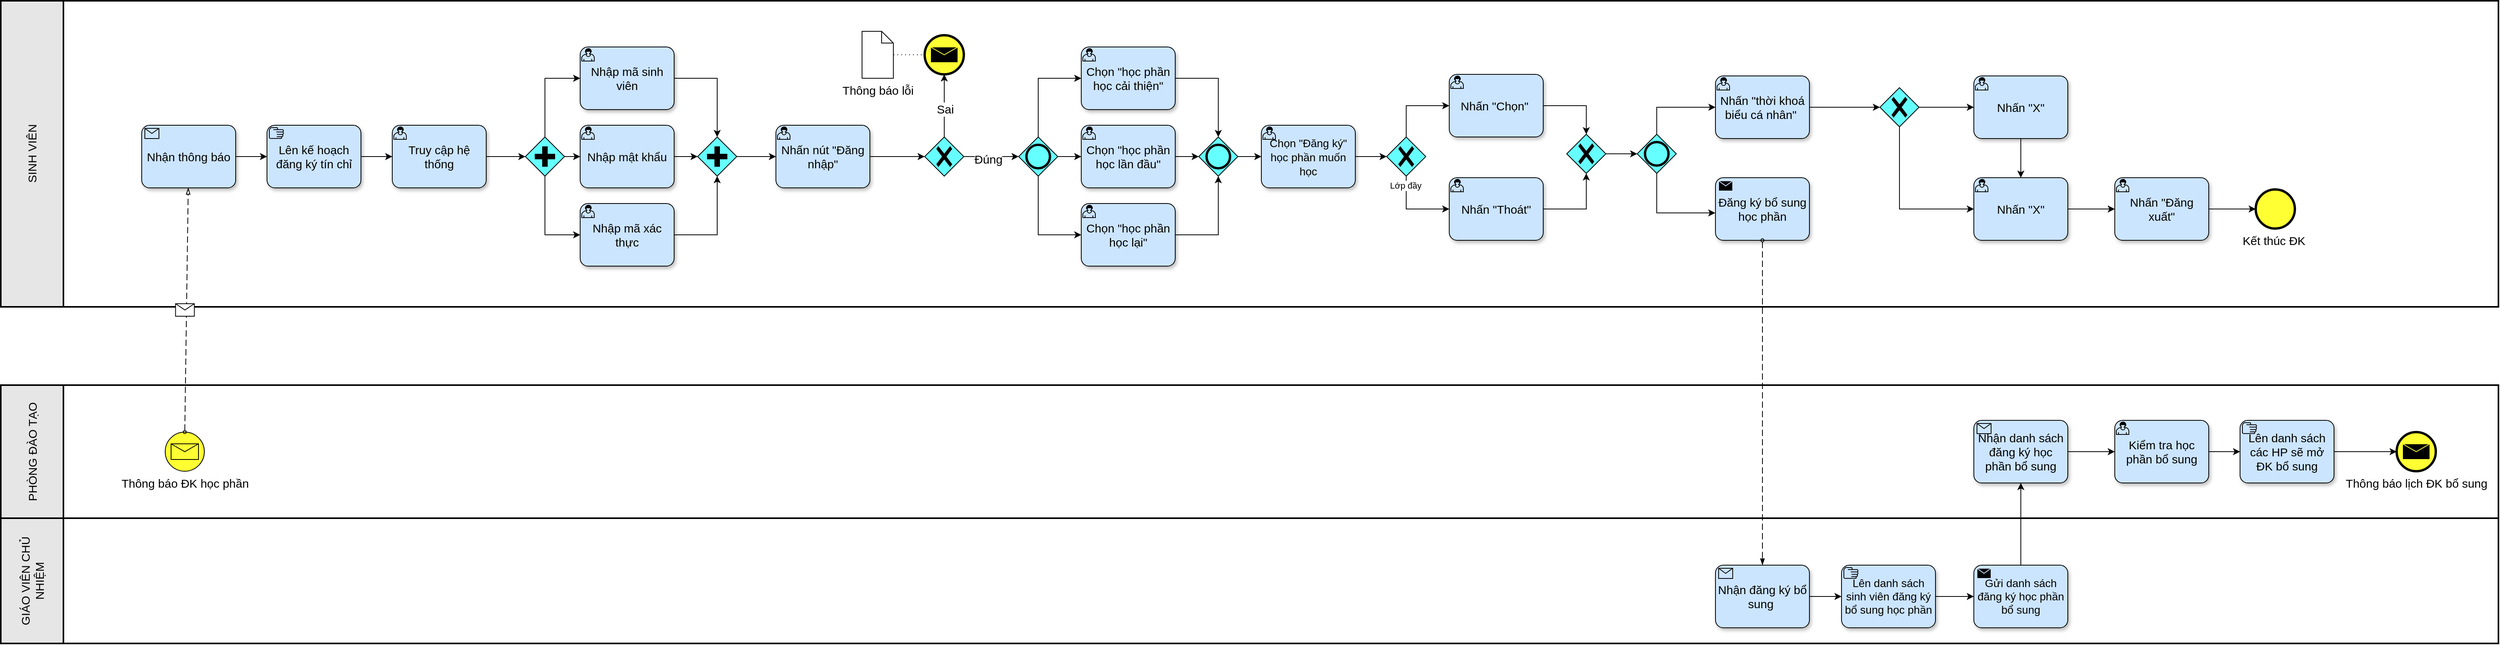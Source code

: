 <mxfile version="23.1.5" type="device" pages="3">
  <diagram name="BPMN" id="6-V2CbSHkW-nlafLbU6E">
    <mxGraphModel dx="1050" dy="629" grid="1" gridSize="10" guides="1" tooltips="1" connect="1" arrows="1" fold="1" page="1" pageScale="1" pageWidth="1654" pageHeight="1169" math="0" shadow="0">
      <root>
        <mxCell id="0" />
        <mxCell id="1" parent="0" />
        <mxCell id="b99gf70pGsytou_kEIz_-1" value="SINH VIÊN" style="swimlane;html=1;startSize=80;fontStyle=0;collapsible=0;horizontal=0;swimlaneLine=1;swimlaneFillColor=#ffffff;strokeWidth=2;whiteSpace=wrap;fillColor=#E6E6E6;fontSize=15;strokeColor=default;" parent="1" vertex="1">
          <mxGeometry x="10" y="29" width="3190" height="391" as="geometry" />
        </mxCell>
        <mxCell id="v9Xbe0vMl1eIEIs_I80T-7" style="edgeStyle=orthogonalEdgeStyle;rounded=0;orthogonalLoop=1;jettySize=auto;html=1;fontSize=15;fillColor=#CCE5FF;strokeColor=default;" parent="b99gf70pGsytou_kEIz_-1" source="b99gf70pGsytou_kEIz_-11" target="v9Xbe0vMl1eIEIs_I80T-1" edge="1">
          <mxGeometry relative="1" as="geometry" />
        </mxCell>
        <mxCell id="b99gf70pGsytou_kEIz_-11" value="Truy cập hệ thống" style="points=[[0.25,0,0],[0.5,0,0],[0.75,0,0],[1,0.25,0],[1,0.5,0],[1,0.75,0],[0.75,1,0],[0.5,1,0],[0.25,1,0],[0,0.75,0],[0,0.5,0],[0,0.25,0]];shape=mxgraph.bpmn.task;whiteSpace=wrap;rectStyle=rounded;size=10;html=1;container=1;expand=0;collapsible=0;taskMarker=user;fillColor=#CCE5FF;fontSize=15;shadow=1;strokeColor=default;" parent="b99gf70pGsytou_kEIz_-1" vertex="1">
          <mxGeometry x="500" y="159" width="120" height="80" as="geometry" />
        </mxCell>
        <mxCell id="v9Xbe0vMl1eIEIs_I80T-165" style="edgeStyle=orthogonalEdgeStyle;rounded=0;orthogonalLoop=1;jettySize=auto;html=1;fontSize=15;fillColor=#CCE5FF;strokeColor=default;" parent="b99gf70pGsytou_kEIz_-1" source="b99gf70pGsytou_kEIz_-63" target="9ODdCnZUo00V4dTv72uO-88" edge="1">
          <mxGeometry relative="1" as="geometry">
            <mxPoint x="1760" y="199.029" as="targetPoint" />
          </mxGeometry>
        </mxCell>
        <mxCell id="b99gf70pGsytou_kEIz_-63" value="&lt;font style=&quot;font-size: 14px;&quot;&gt;Chọn &quot;Đăng ký&quot; học phần muốn học&lt;/font&gt;" style="points=[[0.25,0,0],[0.5,0,0],[0.75,0,0],[1,0.25,0],[1,0.5,0],[1,0.75,0],[0.75,1,0],[0.5,1,0],[0.25,1,0],[0,0.75,0],[0,0.5,0],[0,0.25,0]];shape=mxgraph.bpmn.task;whiteSpace=wrap;rectStyle=rounded;size=10;html=1;container=1;expand=0;collapsible=0;taskMarker=user;fillColor=#CCE5FF;fontSize=15;shadow=1;strokeColor=default;" parent="b99gf70pGsytou_kEIz_-1" vertex="1">
          <mxGeometry x="1610" y="159" width="120" height="80" as="geometry" />
        </mxCell>
        <mxCell id="UtBHBWyjSN43jOXMp8K8-10" style="edgeStyle=orthogonalEdgeStyle;rounded=0;orthogonalLoop=1;jettySize=auto;html=1;fillColor=#CCE5FF;strokeColor=default;" parent="b99gf70pGsytou_kEIz_-1" source="b99gf70pGsytou_kEIz_-89" target="UtBHBWyjSN43jOXMp8K8-8" edge="1">
          <mxGeometry relative="1" as="geometry" />
        </mxCell>
        <mxCell id="b99gf70pGsytou_kEIz_-89" value="Nhấn &quot;Thoát&quot;" style="points=[[0.25,0,0],[0.5,0,0],[0.75,0,0],[1,0.25,0],[1,0.5,0],[1,0.75,0],[0.75,1,0],[0.5,1,0],[0.25,1,0],[0,0.75,0],[0,0.5,0],[0,0.25,0]];shape=mxgraph.bpmn.task;whiteSpace=wrap;rectStyle=rounded;size=10;html=1;container=1;expand=0;collapsible=0;taskMarker=user;fillColor=#CCE5FF;fontSize=15;shadow=1;strokeColor=default;" parent="b99gf70pGsytou_kEIz_-1" vertex="1">
          <mxGeometry x="1850" y="226" width="120" height="80" as="geometry" />
        </mxCell>
        <mxCell id="b99gf70pGsytou_kEIz_-94" value="Nhấn &quot;thời khoá biểu cá nhân&quot;&amp;nbsp;" style="points=[[0.25,0,0],[0.5,0,0],[0.75,0,0],[1,0.25,0],[1,0.5,0],[1,0.75,0],[0.75,1,0],[0.5,1,0],[0.25,1,0],[0,0.75,0],[0,0.5,0],[0,0.25,0]];shape=mxgraph.bpmn.task;whiteSpace=wrap;rectStyle=rounded;size=10;html=1;container=1;expand=0;collapsible=0;taskMarker=user;fillColor=#CCE5FF;fontSize=15;shadow=1;strokeColor=default;" parent="b99gf70pGsytou_kEIz_-1" vertex="1">
          <mxGeometry x="2190" y="96" width="120" height="80" as="geometry" />
        </mxCell>
        <mxCell id="JR1e-_989R9iuPWDb4GH-1" value="Lên kế hoạch đăng ký tín chỉ" style="points=[[0.25,0,0],[0.5,0,0],[0.75,0,0],[1,0.25,0],[1,0.5,0],[1,0.75,0],[0.75,1,0],[0.5,1,0],[0.25,1,0],[0,0.75,0],[0,0.5,0],[0,0.25,0]];shape=mxgraph.bpmn.task;whiteSpace=wrap;rectStyle=rounded;size=10;html=1;container=1;expand=0;collapsible=0;taskMarker=manual;fillColor=#CCE5FF;fontSize=15;shadow=1;strokeColor=default;" parent="b99gf70pGsytou_kEIz_-1" vertex="1">
          <mxGeometry x="340" y="159" width="120" height="80" as="geometry" />
        </mxCell>
        <mxCell id="JR1e-_989R9iuPWDb4GH-3" value="Nhận thông báo" style="points=[[0.25,0,0],[0.5,0,0],[0.75,0,0],[1,0.25,0],[1,0.5,0],[1,0.75,0],[0.75,1,0],[0.5,1,0],[0.25,1,0],[0,0.75,0],[0,0.5,0],[0,0.25,0]];shape=mxgraph.bpmn.task;whiteSpace=wrap;rectStyle=rounded;size=10;html=1;container=1;expand=0;collapsible=0;taskMarker=receive;fillColor=#CCE5FF;fontSize=15;shadow=1;strokeColor=default;" parent="b99gf70pGsytou_kEIz_-1" vertex="1">
          <mxGeometry x="180" y="159" width="120" height="80" as="geometry" />
        </mxCell>
        <mxCell id="9ODdCnZUo00V4dTv72uO-6" style="edgeStyle=orthogonalEdgeStyle;rounded=0;orthogonalLoop=1;jettySize=auto;html=1;entryX=0;entryY=0.5;entryDx=0;entryDy=0;entryPerimeter=0;fillColor=#CCE5FF;fontSize=15;strokeColor=default;" parent="b99gf70pGsytou_kEIz_-1" source="JR1e-_989R9iuPWDb4GH-3" target="JR1e-_989R9iuPWDb4GH-1" edge="1">
          <mxGeometry relative="1" as="geometry" />
        </mxCell>
        <mxCell id="9ODdCnZUo00V4dTv72uO-7" style="edgeStyle=orthogonalEdgeStyle;rounded=0;orthogonalLoop=1;jettySize=auto;html=1;entryX=0;entryY=0.5;entryDx=0;entryDy=0;entryPerimeter=0;fillColor=#CCE5FF;fontSize=15;strokeColor=default;" parent="b99gf70pGsytou_kEIz_-1" source="JR1e-_989R9iuPWDb4GH-1" target="b99gf70pGsytou_kEIz_-11" edge="1">
          <mxGeometry relative="1" as="geometry" />
        </mxCell>
        <mxCell id="v9Xbe0vMl1eIEIs_I80T-9" style="edgeStyle=orthogonalEdgeStyle;rounded=0;orthogonalLoop=1;jettySize=auto;html=1;fontSize=15;fillColor=#CCE5FF;strokeColor=default;" parent="b99gf70pGsytou_kEIz_-1" source="9ODdCnZUo00V4dTv72uO-15" target="v9Xbe0vMl1eIEIs_I80T-5" edge="1">
          <mxGeometry relative="1" as="geometry" />
        </mxCell>
        <mxCell id="9ODdCnZUo00V4dTv72uO-15" value="Nhập mật khẩu" style="points=[[0.25,0,0],[0.5,0,0],[0.75,0,0],[1,0.25,0],[1,0.5,0],[1,0.75,0],[0.75,1,0],[0.5,1,0],[0.25,1,0],[0,0.75,0],[0,0.5,0],[0,0.25,0]];shape=mxgraph.bpmn.task;whiteSpace=wrap;rectStyle=rounded;size=10;html=1;container=1;expand=0;collapsible=0;taskMarker=user;fillColor=#CCE5FF;fontSize=15;shadow=1;strokeColor=default;" parent="b99gf70pGsytou_kEIz_-1" vertex="1">
          <mxGeometry x="740" y="159" width="120" height="80" as="geometry" />
        </mxCell>
        <mxCell id="9ODdCnZUo00V4dTv72uO-16" value="Nhập mã xác thực" style="points=[[0.25,0,0],[0.5,0,0],[0.75,0,0],[1,0.25,0],[1,0.5,0],[1,0.75,0],[0.75,1,0],[0.5,1,0],[0.25,1,0],[0,0.75,0],[0,0.5,0],[0,0.25,0]];shape=mxgraph.bpmn.task;whiteSpace=wrap;rectStyle=rounded;size=10;html=1;container=1;expand=0;collapsible=0;taskMarker=user;fillColor=#CCE5FF;fontSize=15;shadow=1;strokeColor=default;" parent="b99gf70pGsytou_kEIz_-1" vertex="1">
          <mxGeometry x="740" y="259" width="120" height="80" as="geometry" />
        </mxCell>
        <mxCell id="9ODdCnZUo00V4dTv72uO-8" value="" style="points=[[0.25,0.25,0],[0.5,0,0],[0.75,0.25,0],[1,0.5,0],[0.75,0.75,0],[0.5,1,0],[0.25,0.75,0],[0,0.5,0]];shape=mxgraph.bpmn.gateway2;html=1;verticalLabelPosition=bottom;labelBackgroundColor=#ffffff;verticalAlign=top;align=center;perimeter=rhombusPerimeter;outlineConnect=0;outline=none;symbol=none;gwType=exclusive;fillColor=#66FFFF;fontSize=15;strokeColor=default;" parent="b99gf70pGsytou_kEIz_-1" vertex="1">
          <mxGeometry x="1180" y="174" width="50" height="50" as="geometry" />
        </mxCell>
        <mxCell id="9ODdCnZUo00V4dTv72uO-22" value="" style="points=[[0.25,0.25,0],[0.5,0,0],[0.75,0.25,0],[1,0.5,0],[0.75,0.75,0],[0.5,1,0],[0.25,0.75,0],[0,0.5,0]];shape=mxgraph.bpmn.gateway2;html=1;verticalLabelPosition=bottom;labelBackgroundColor=#ffffff;verticalAlign=top;align=center;perimeter=rhombusPerimeter;outlineConnect=0;outline=end;symbol=general;fillColor=#66FFFF;fontSize=15;strokeColor=default;" parent="b99gf70pGsytou_kEIz_-1" vertex="1">
          <mxGeometry x="1300" y="174" width="50" height="50" as="geometry" />
        </mxCell>
        <mxCell id="9ODdCnZUo00V4dTv72uO-25" style="edgeStyle=orthogonalEdgeStyle;rounded=0;orthogonalLoop=1;jettySize=auto;html=1;entryX=0;entryY=0.5;entryDx=0;entryDy=0;entryPerimeter=0;fillColor=#CCE5FF;fontSize=15;strokeColor=default;" parent="b99gf70pGsytou_kEIz_-1" source="9ODdCnZUo00V4dTv72uO-22" target="v9Xbe0vMl1eIEIs_I80T-156" edge="1">
          <mxGeometry relative="1" as="geometry">
            <Array as="points">
              <mxPoint x="1325" y="99" />
            </Array>
            <mxPoint x="1383" y="99" as="targetPoint" />
          </mxGeometry>
        </mxCell>
        <mxCell id="9ODdCnZUo00V4dTv72uO-88" value="" style="points=[[0.25,0.25,0],[0.5,0,0],[0.75,0.25,0],[1,0.5,0],[0.75,0.75,0],[0.5,1,0],[0.25,0.75,0],[0,0.5,0]];shape=mxgraph.bpmn.gateway2;html=1;verticalLabelPosition=bottom;labelBackgroundColor=#ffffff;verticalAlign=top;align=center;perimeter=rhombusPerimeter;outlineConnect=0;outline=none;symbol=none;gwType=exclusive;fillColor=#66FFFF;fontSize=15;strokeColor=default;" parent="b99gf70pGsytou_kEIz_-1" vertex="1">
          <mxGeometry x="1770" y="174" width="50" height="50" as="geometry" />
        </mxCell>
        <mxCell id="9ODdCnZUo00V4dTv72uO-90" value="Nhấn &quot;Chọn&quot;&amp;nbsp;" style="points=[[0.25,0,0],[0.5,0,0],[0.75,0,0],[1,0.25,0],[1,0.5,0],[1,0.75,0],[0.75,1,0],[0.5,1,0],[0.25,1,0],[0,0.75,0],[0,0.5,0],[0,0.25,0]];shape=mxgraph.bpmn.task;whiteSpace=wrap;rectStyle=rounded;size=10;html=1;container=1;expand=0;collapsible=0;taskMarker=user;fillColor=#CCE5FF;fontSize=15;shadow=1;strokeColor=default;" parent="b99gf70pGsytou_kEIz_-1" vertex="1">
          <mxGeometry x="1850" y="94" width="120" height="80" as="geometry" />
        </mxCell>
        <mxCell id="v9Xbe0vMl1eIEIs_I80T-216" style="edgeStyle=orthogonalEdgeStyle;rounded=0;orthogonalLoop=1;jettySize=auto;html=1;fontSize=15;fillColor=#CCE5FF;strokeColor=default;" parent="b99gf70pGsytou_kEIz_-1" source="9ODdCnZUo00V4dTv72uO-182" target="9ODdCnZUo00V4dTv72uO-183" edge="1">
          <mxGeometry relative="1" as="geometry" />
        </mxCell>
        <mxCell id="9ODdCnZUo00V4dTv72uO-182" value="" style="points=[[0.25,0.25,0],[0.5,0,0],[0.75,0.25,0],[1,0.5,0],[0.75,0.75,0],[0.5,1,0],[0.25,0.75,0],[0,0.5,0]];shape=mxgraph.bpmn.gateway2;html=1;verticalLabelPosition=bottom;labelBackgroundColor=#ffffff;verticalAlign=top;align=center;perimeter=rhombusPerimeter;outlineConnect=0;outline=none;symbol=none;gwType=exclusive;fillColor=#66FFFF;fontSize=15;strokeColor=default;" parent="b99gf70pGsytou_kEIz_-1" vertex="1">
          <mxGeometry x="2400" y="111" width="50" height="50" as="geometry" />
        </mxCell>
        <mxCell id="UtBHBWyjSN43jOXMp8K8-16" style="edgeStyle=orthogonalEdgeStyle;rounded=0;orthogonalLoop=1;jettySize=auto;html=1;fillColor=#CCE5FF;strokeColor=default;" parent="b99gf70pGsytou_kEIz_-1" source="9ODdCnZUo00V4dTv72uO-183" target="v9Xbe0vMl1eIEIs_I80T-214" edge="1">
          <mxGeometry relative="1" as="geometry" />
        </mxCell>
        <mxCell id="9ODdCnZUo00V4dTv72uO-183" value="Nhấn &quot;X&quot;" style="points=[[0.25,0,0],[0.5,0,0],[0.75,0,0],[1,0.25,0],[1,0.5,0],[1,0.75,0],[0.75,1,0],[0.5,1,0],[0.25,1,0],[0,0.75,0],[0,0.5,0],[0,0.25,0]];shape=mxgraph.bpmn.task;whiteSpace=wrap;rectStyle=rounded;size=10;html=1;container=1;expand=0;collapsible=0;taskMarker=user;fillColor=#CCE5FF;fontSize=15;shadow=1;strokeColor=default;" parent="b99gf70pGsytou_kEIz_-1" vertex="1">
          <mxGeometry x="2520" y="96" width="120" height="80" as="geometry" />
        </mxCell>
        <mxCell id="9ODdCnZUo00V4dTv72uO-190" value="Đăng ký bổ sung học phần" style="points=[[0.25,0,0],[0.5,0,0],[0.75,0,0],[1,0.25,0],[1,0.5,0],[1,0.75,0],[0.75,1,0],[0.5,1,0],[0.25,1,0],[0,0.75,0],[0,0.5,0],[0,0.25,0]];shape=mxgraph.bpmn.task;whiteSpace=wrap;rectStyle=rounded;size=10;html=1;container=1;expand=0;collapsible=0;taskMarker=send;fillColor=#CCE5FF;fontSize=15;shadow=1;strokeColor=default;" parent="b99gf70pGsytou_kEIz_-1" vertex="1">
          <mxGeometry x="2190" y="226" width="120" height="80" as="geometry" />
        </mxCell>
        <mxCell id="v9Xbe0vMl1eIEIs_I80T-180" style="edgeStyle=orthogonalEdgeStyle;rounded=0;orthogonalLoop=1;jettySize=auto;html=1;fontSize=15;fillColor=#CCE5FF;strokeColor=default;" parent="b99gf70pGsytou_kEIz_-1" source="9ODdCnZUo00V4dTv72uO-204" target="9ODdCnZUo00V4dTv72uO-210" edge="1">
          <mxGeometry relative="1" as="geometry" />
        </mxCell>
        <mxCell id="9ODdCnZUo00V4dTv72uO-204" value="Nhấn &quot;Đăng xuất&quot;" style="points=[[0.25,0,0],[0.5,0,0],[0.75,0,0],[1,0.25,0],[1,0.5,0],[1,0.75,0],[0.75,1,0],[0.5,1,0],[0.25,1,0],[0,0.75,0],[0,0.5,0],[0,0.25,0]];shape=mxgraph.bpmn.task;whiteSpace=wrap;rectStyle=rounded;size=10;html=1;container=1;expand=0;collapsible=0;taskMarker=user;fillColor=#CCE5FF;fontSize=15;shadow=1;strokeColor=default;" parent="b99gf70pGsytou_kEIz_-1" vertex="1">
          <mxGeometry x="2700" y="226" width="120" height="80" as="geometry" />
        </mxCell>
        <mxCell id="9ODdCnZUo00V4dTv72uO-210" value="Kết thúc ĐK&amp;nbsp;" style="points=[[0.145,0.145,0],[0.5,0,0],[0.855,0.145,0],[1,0.5,0],[0.855,0.855,0],[0.5,1,0],[0.145,0.855,0],[0,0.5,0]];shape=mxgraph.bpmn.event;html=1;verticalLabelPosition=bottom;labelBackgroundColor=#ffffff;verticalAlign=top;align=center;perimeter=ellipsePerimeter;outlineConnect=0;aspect=fixed;outline=end;symbol=terminate2;fillColor=#FFFF33;fontSize=15;strokeColor=default;" parent="b99gf70pGsytou_kEIz_-1" vertex="1">
          <mxGeometry x="2880" y="241" width="50" height="50" as="geometry" />
        </mxCell>
        <mxCell id="9ODdCnZUo00V4dTv72uO-14" value="Nhập mã sinh viên" style="points=[[0.25,0,0],[0.5,0,0],[0.75,0,0],[1,0.25,0],[1,0.5,0],[1,0.75,0],[0.75,1,0],[0.5,1,0],[0.25,1,0],[0,0.75,0],[0,0.5,0],[0,0.25,0]];shape=mxgraph.bpmn.task;whiteSpace=wrap;rectStyle=rounded;size=10;html=1;container=1;expand=0;collapsible=0;taskMarker=user;fillColor=#CCE5FF;fontSize=15;shadow=1;strokeColor=default;" parent="b99gf70pGsytou_kEIz_-1" vertex="1">
          <mxGeometry x="740" y="59" width="120" height="80" as="geometry" />
        </mxCell>
        <mxCell id="IdVQUP7tjQ-x4CsKx1CI-34" style="edgeStyle=orthogonalEdgeStyle;rounded=0;orthogonalLoop=1;jettySize=auto;html=1;entryX=0;entryY=0.5;entryDx=0;entryDy=0;entryPerimeter=0;fontSize=15;fillColor=#CCE5FF;strokeColor=default;" parent="b99gf70pGsytou_kEIz_-1" source="9ODdCnZUo00V4dTv72uO-8" target="9ODdCnZUo00V4dTv72uO-22" edge="1">
          <mxGeometry relative="1" as="geometry" />
        </mxCell>
        <mxCell id="v9Xbe0vMl1eIEIs_I80T-15" value="Đúng" style="edgeLabel;html=1;align=center;verticalAlign=middle;resizable=0;points=[];fontSize=15;fillColor=#CCE5FF;strokeColor=default;" parent="IdVQUP7tjQ-x4CsKx1CI-34" vertex="1" connectable="0">
          <mxGeometry x="-0.135" y="-3" relative="1" as="geometry">
            <mxPoint as="offset" />
          </mxGeometry>
        </mxCell>
        <mxCell id="IdVQUP7tjQ-x4CsKx1CI-105" value="" style="points=[[0.145,0.145,0],[0.5,0,0],[0.855,0.145,0],[1,0.5,0],[0.855,0.855,0],[0.5,1,0],[0.145,0.855,0],[0,0.5,0]];shape=mxgraph.bpmn.event;html=1;verticalLabelPosition=bottom;labelBackgroundColor=#ffffff;verticalAlign=top;align=center;perimeter=ellipsePerimeter;outlineConnect=0;aspect=fixed;outline=end;symbol=message;fontSize=15;fillColor=#FFFF33;strokeColor=default;" parent="b99gf70pGsytou_kEIz_-1" vertex="1">
          <mxGeometry x="1180" y="44" width="50" height="50" as="geometry" />
        </mxCell>
        <mxCell id="IdVQUP7tjQ-x4CsKx1CI-106" style="edgeStyle=orthogonalEdgeStyle;rounded=0;orthogonalLoop=1;jettySize=auto;html=1;entryX=0.5;entryY=1;entryDx=0;entryDy=0;entryPerimeter=0;fontSize=15;fillColor=#CCE5FF;strokeColor=default;" parent="b99gf70pGsytou_kEIz_-1" source="9ODdCnZUo00V4dTv72uO-8" target="IdVQUP7tjQ-x4CsKx1CI-105" edge="1">
          <mxGeometry relative="1" as="geometry">
            <Array as="points">
              <mxPoint x="1205" y="96" />
            </Array>
          </mxGeometry>
        </mxCell>
        <mxCell id="v9Xbe0vMl1eIEIs_I80T-14" value="Sai" style="edgeLabel;html=1;align=center;verticalAlign=middle;resizable=0;points=[];fontSize=15;fillColor=#CCE5FF;strokeColor=default;" parent="IdVQUP7tjQ-x4CsKx1CI-106" vertex="1" connectable="0">
          <mxGeometry x="-0.092" y="-1" relative="1" as="geometry">
            <mxPoint as="offset" />
          </mxGeometry>
        </mxCell>
        <mxCell id="IdVQUP7tjQ-x4CsKx1CI-107" value="Thông báo lỗi" style="shape=mxgraph.bpmn.data;labelPosition=center;verticalLabelPosition=bottom;align=center;verticalAlign=top;size=15;html=1;fontSize=15;fillColor=none;strokeColor=default;" parent="b99gf70pGsytou_kEIz_-1" vertex="1">
          <mxGeometry x="1100" y="39" width="40" height="60" as="geometry" />
        </mxCell>
        <mxCell id="v9Xbe0vMl1eIEIs_I80T-1" value="" style="points=[[0.25,0.25,0],[0.5,0,0],[0.75,0.25,0],[1,0.5,0],[0.75,0.75,0],[0.5,1,0],[0.25,0.75,0],[0,0.5,0]];shape=mxgraph.bpmn.gateway2;html=1;verticalLabelPosition=bottom;labelBackgroundColor=#ffffff;verticalAlign=top;align=center;perimeter=rhombusPerimeter;outlineConnect=0;outline=none;symbol=none;gwType=parallel;fillColor=#66FFFF;fontSize=15;strokeColor=default;" parent="b99gf70pGsytou_kEIz_-1" vertex="1">
          <mxGeometry x="670" y="174" width="50" height="50" as="geometry" />
        </mxCell>
        <mxCell id="v9Xbe0vMl1eIEIs_I80T-2" style="edgeStyle=orthogonalEdgeStyle;rounded=0;orthogonalLoop=1;jettySize=auto;html=1;entryX=0;entryY=0.5;entryDx=0;entryDy=0;entryPerimeter=0;fontSize=15;fillColor=#CCE5FF;strokeColor=default;" parent="b99gf70pGsytou_kEIz_-1" source="v9Xbe0vMl1eIEIs_I80T-1" target="9ODdCnZUo00V4dTv72uO-14" edge="1">
          <mxGeometry relative="1" as="geometry">
            <Array as="points">
              <mxPoint x="695" y="99" />
            </Array>
          </mxGeometry>
        </mxCell>
        <mxCell id="v9Xbe0vMl1eIEIs_I80T-3" style="edgeStyle=orthogonalEdgeStyle;rounded=0;orthogonalLoop=1;jettySize=auto;html=1;entryX=0;entryY=0.5;entryDx=0;entryDy=0;entryPerimeter=0;fontSize=15;fillColor=#CCE5FF;strokeColor=default;" parent="b99gf70pGsytou_kEIz_-1" source="v9Xbe0vMl1eIEIs_I80T-1" target="9ODdCnZUo00V4dTv72uO-15" edge="1">
          <mxGeometry relative="1" as="geometry" />
        </mxCell>
        <mxCell id="v9Xbe0vMl1eIEIs_I80T-4" style="edgeStyle=orthogonalEdgeStyle;rounded=0;orthogonalLoop=1;jettySize=auto;html=1;entryX=0;entryY=0.5;entryDx=0;entryDy=0;entryPerimeter=0;fontSize=15;fillColor=#CCE5FF;strokeColor=default;" parent="b99gf70pGsytou_kEIz_-1" source="v9Xbe0vMl1eIEIs_I80T-1" target="9ODdCnZUo00V4dTv72uO-16" edge="1">
          <mxGeometry relative="1" as="geometry">
            <Array as="points">
              <mxPoint x="695" y="299" />
            </Array>
          </mxGeometry>
        </mxCell>
        <mxCell id="UtBHBWyjSN43jOXMp8K8-3" style="edgeStyle=orthogonalEdgeStyle;rounded=0;orthogonalLoop=1;jettySize=auto;html=1;fillColor=#CCE5FF;strokeColor=default;" parent="b99gf70pGsytou_kEIz_-1" source="v9Xbe0vMl1eIEIs_I80T-5" target="UtBHBWyjSN43jOXMp8K8-1" edge="1">
          <mxGeometry relative="1" as="geometry" />
        </mxCell>
        <mxCell id="v9Xbe0vMl1eIEIs_I80T-5" value="" style="points=[[0.25,0.25,0],[0.5,0,0],[0.75,0.25,0],[1,0.5,0],[0.75,0.75,0],[0.5,1,0],[0.25,0.75,0],[0,0.5,0]];shape=mxgraph.bpmn.gateway2;html=1;verticalLabelPosition=bottom;labelBackgroundColor=#ffffff;verticalAlign=top;align=center;perimeter=rhombusPerimeter;outlineConnect=0;outline=none;symbol=none;gwType=parallel;fillColor=#66FFFF;fontSize=15;strokeColor=default;" parent="b99gf70pGsytou_kEIz_-1" vertex="1">
          <mxGeometry x="890" y="174" width="50" height="50" as="geometry" />
        </mxCell>
        <mxCell id="v9Xbe0vMl1eIEIs_I80T-8" style="edgeStyle=orthogonalEdgeStyle;rounded=0;orthogonalLoop=1;jettySize=auto;html=1;entryX=0.5;entryY=0;entryDx=0;entryDy=0;entryPerimeter=0;fontSize=15;fillColor=#CCE5FF;strokeColor=default;" parent="b99gf70pGsytou_kEIz_-1" source="9ODdCnZUo00V4dTv72uO-14" target="v9Xbe0vMl1eIEIs_I80T-5" edge="1">
          <mxGeometry relative="1" as="geometry" />
        </mxCell>
        <mxCell id="v9Xbe0vMl1eIEIs_I80T-10" style="edgeStyle=orthogonalEdgeStyle;rounded=0;orthogonalLoop=1;jettySize=auto;html=1;entryX=0.5;entryY=1;entryDx=0;entryDy=0;entryPerimeter=0;fontSize=15;fillColor=#CCE5FF;strokeColor=default;" parent="b99gf70pGsytou_kEIz_-1" source="9ODdCnZUo00V4dTv72uO-16" target="v9Xbe0vMl1eIEIs_I80T-5" edge="1">
          <mxGeometry relative="1" as="geometry" />
        </mxCell>
        <mxCell id="v9Xbe0vMl1eIEIs_I80T-13" value="" style="edgeStyle=elbowEdgeStyle;fontSize=15;html=1;endFill=0;startFill=0;endSize=6;startSize=6;dashed=1;dashPattern=1 4;endArrow=none;startArrow=none;rounded=0;exitX=1.003;exitY=0.5;exitDx=0;exitDy=0;exitPerimeter=0;fillColor=#CCE5FF;strokeColor=default;" parent="b99gf70pGsytou_kEIz_-1" source="IdVQUP7tjQ-x4CsKx1CI-107" target="IdVQUP7tjQ-x4CsKx1CI-105" edge="1">
          <mxGeometry width="160" relative="1" as="geometry">
            <mxPoint x="1060" y="91" as="sourcePoint" />
            <mxPoint x="1220" y="91" as="targetPoint" />
          </mxGeometry>
        </mxCell>
        <mxCell id="v9Xbe0vMl1eIEIs_I80T-163" style="edgeStyle=orthogonalEdgeStyle;rounded=0;orthogonalLoop=1;jettySize=auto;html=1;fontSize=15;fillColor=#CCE5FF;strokeColor=default;" parent="b99gf70pGsytou_kEIz_-1" source="v9Xbe0vMl1eIEIs_I80T-85" target="v9Xbe0vMl1eIEIs_I80T-160" edge="1">
          <mxGeometry relative="1" as="geometry" />
        </mxCell>
        <mxCell id="v9Xbe0vMl1eIEIs_I80T-85" value="Chọn &quot;học phần học lại&quot;" style="points=[[0.25,0,0],[0.5,0,0],[0.75,0,0],[1,0.25,0],[1,0.5,0],[1,0.75,0],[0.75,1,0],[0.5,1,0],[0.25,1,0],[0,0.75,0],[0,0.5,0],[0,0.25,0]];shape=mxgraph.bpmn.task;whiteSpace=wrap;rectStyle=rounded;size=10;html=1;container=1;expand=0;collapsible=0;taskMarker=user;fillColor=#CCE5FF;fontSize=15;shadow=1;strokeColor=default;" parent="b99gf70pGsytou_kEIz_-1" vertex="1">
          <mxGeometry x="1380" y="259" width="120" height="80" as="geometry" />
        </mxCell>
        <mxCell id="v9Xbe0vMl1eIEIs_I80T-162" style="edgeStyle=orthogonalEdgeStyle;rounded=0;orthogonalLoop=1;jettySize=auto;html=1;fontSize=15;fillColor=#CCE5FF;strokeColor=default;" parent="b99gf70pGsytou_kEIz_-1" source="v9Xbe0vMl1eIEIs_I80T-155" target="v9Xbe0vMl1eIEIs_I80T-160" edge="1">
          <mxGeometry relative="1" as="geometry" />
        </mxCell>
        <mxCell id="v9Xbe0vMl1eIEIs_I80T-155" value="Chọn &quot;học phần học lần đầu&quot;" style="points=[[0.25,0,0],[0.5,0,0],[0.75,0,0],[1,0.25,0],[1,0.5,0],[1,0.75,0],[0.75,1,0],[0.5,1,0],[0.25,1,0],[0,0.75,0],[0,0.5,0],[0,0.25,0]];shape=mxgraph.bpmn.task;whiteSpace=wrap;rectStyle=rounded;size=10;html=1;container=1;expand=0;collapsible=0;taskMarker=user;fillColor=#CCE5FF;fontSize=15;shadow=1;strokeColor=default;" parent="b99gf70pGsytou_kEIz_-1" vertex="1">
          <mxGeometry x="1380" y="159" width="120" height="80" as="geometry" />
        </mxCell>
        <mxCell id="v9Xbe0vMl1eIEIs_I80T-156" value="Chọn &quot;học phần học cải thiện&quot;" style="points=[[0.25,0,0],[0.5,0,0],[0.75,0,0],[1,0.25,0],[1,0.5,0],[1,0.75,0],[0.75,1,0],[0.5,1,0],[0.25,1,0],[0,0.75,0],[0,0.5,0],[0,0.25,0]];shape=mxgraph.bpmn.task;whiteSpace=wrap;rectStyle=rounded;size=10;html=1;container=1;expand=0;collapsible=0;taskMarker=user;fillColor=#CCE5FF;fontSize=15;shadow=1;strokeColor=default;" parent="b99gf70pGsytou_kEIz_-1" vertex="1">
          <mxGeometry x="1380" y="59" width="120" height="80" as="geometry" />
        </mxCell>
        <mxCell id="v9Xbe0vMl1eIEIs_I80T-157" style="edgeStyle=orthogonalEdgeStyle;rounded=0;orthogonalLoop=1;jettySize=auto;html=1;entryX=0;entryY=0.5;entryDx=0;entryDy=0;entryPerimeter=0;fontSize=15;fillColor=#CCE5FF;strokeColor=default;" parent="b99gf70pGsytou_kEIz_-1" source="9ODdCnZUo00V4dTv72uO-22" target="v9Xbe0vMl1eIEIs_I80T-85" edge="1">
          <mxGeometry relative="1" as="geometry">
            <Array as="points">
              <mxPoint x="1325" y="299" />
            </Array>
          </mxGeometry>
        </mxCell>
        <mxCell id="v9Xbe0vMl1eIEIs_I80T-158" style="edgeStyle=orthogonalEdgeStyle;rounded=0;orthogonalLoop=1;jettySize=auto;html=1;entryX=0;entryY=0.5;entryDx=0;entryDy=0;entryPerimeter=0;fontSize=15;fillColor=#CCE5FF;strokeColor=default;" parent="b99gf70pGsytou_kEIz_-1" source="9ODdCnZUo00V4dTv72uO-22" target="v9Xbe0vMl1eIEIs_I80T-155" edge="1">
          <mxGeometry relative="1" as="geometry" />
        </mxCell>
        <mxCell id="v9Xbe0vMl1eIEIs_I80T-164" style="edgeStyle=orthogonalEdgeStyle;rounded=0;orthogonalLoop=1;jettySize=auto;html=1;fontSize=15;fillColor=#CCE5FF;strokeColor=default;" parent="b99gf70pGsytou_kEIz_-1" source="v9Xbe0vMl1eIEIs_I80T-160" target="b99gf70pGsytou_kEIz_-63" edge="1">
          <mxGeometry relative="1" as="geometry" />
        </mxCell>
        <mxCell id="v9Xbe0vMl1eIEIs_I80T-160" value="" style="points=[[0.25,0.25,0],[0.5,0,0],[0.75,0.25,0],[1,0.5,0],[0.75,0.75,0],[0.5,1,0],[0.25,0.75,0],[0,0.5,0]];shape=mxgraph.bpmn.gateway2;html=1;verticalLabelPosition=bottom;labelBackgroundColor=#ffffff;verticalAlign=top;align=center;perimeter=rhombusPerimeter;outlineConnect=0;outline=end;symbol=general;fillColor=#66FFFF;fontSize=15;strokeColor=default;" parent="b99gf70pGsytou_kEIz_-1" vertex="1">
          <mxGeometry x="1530" y="174" width="50" height="50" as="geometry" />
        </mxCell>
        <mxCell id="v9Xbe0vMl1eIEIs_I80T-161" style="edgeStyle=orthogonalEdgeStyle;rounded=0;orthogonalLoop=1;jettySize=auto;html=1;entryX=0.5;entryY=0;entryDx=0;entryDy=0;entryPerimeter=0;fontSize=15;fillColor=#CCE5FF;strokeColor=default;" parent="b99gf70pGsytou_kEIz_-1" source="v9Xbe0vMl1eIEIs_I80T-156" target="v9Xbe0vMl1eIEIs_I80T-160" edge="1">
          <mxGeometry relative="1" as="geometry" />
        </mxCell>
        <mxCell id="IdVQUP7tjQ-x4CsKx1CI-104" value="" style="points=[[0.25,0.25,0],[0.5,0,0],[0.75,0.25,0],[1,0.5,0],[0.75,0.75,0],[0.5,1,0],[0.25,0.75,0],[0,0.5,0]];shape=mxgraph.bpmn.gateway2;html=1;verticalLabelPosition=bottom;labelBackgroundColor=#ffffff;verticalAlign=top;align=center;perimeter=rhombusPerimeter;outlineConnect=0;outline=end;symbol=general;fillColor=#66FFFF;fontSize=15;strokeColor=default;" parent="b99gf70pGsytou_kEIz_-1" vertex="1">
          <mxGeometry x="2090" y="170.5" width="50" height="50" as="geometry" />
        </mxCell>
        <mxCell id="v9Xbe0vMl1eIEIs_I80T-175" style="edgeStyle=orthogonalEdgeStyle;rounded=0;orthogonalLoop=1;jettySize=auto;html=1;entryX=0;entryY=0.5;entryDx=0;entryDy=0;entryPerimeter=0;fontSize=15;fillColor=#CCE5FF;strokeColor=default;" parent="b99gf70pGsytou_kEIz_-1" source="b99gf70pGsytou_kEIz_-94" target="9ODdCnZUo00V4dTv72uO-182" edge="1">
          <mxGeometry relative="1" as="geometry" />
        </mxCell>
        <mxCell id="v9Xbe0vMl1eIEIs_I80T-202" style="edgeStyle=orthogonalEdgeStyle;rounded=0;orthogonalLoop=1;jettySize=auto;html=1;entryX=0;entryY=0.5;entryDx=0;entryDy=0;entryPerimeter=0;fontSize=15;fillColor=#CCE5FF;strokeColor=default;" parent="b99gf70pGsytou_kEIz_-1" source="9ODdCnZUo00V4dTv72uO-88" target="9ODdCnZUo00V4dTv72uO-90" edge="1">
          <mxGeometry relative="1" as="geometry">
            <Array as="points">
              <mxPoint x="1795" y="134" />
            </Array>
          </mxGeometry>
        </mxCell>
        <mxCell id="v9Xbe0vMl1eIEIs_I80T-214" value="Nhấn &quot;X&quot;" style="points=[[0.25,0,0],[0.5,0,0],[0.75,0,0],[1,0.25,0],[1,0.5,0],[1,0.75,0],[0.75,1,0],[0.5,1,0],[0.25,1,0],[0,0.75,0],[0,0.5,0],[0,0.25,0]];shape=mxgraph.bpmn.task;whiteSpace=wrap;rectStyle=rounded;size=10;html=1;container=1;expand=0;collapsible=0;taskMarker=user;fillColor=#CCE5FF;fontSize=15;shadow=1;strokeColor=default;" parent="b99gf70pGsytou_kEIz_-1" vertex="1">
          <mxGeometry x="2520" y="226" width="120" height="80" as="geometry" />
        </mxCell>
        <mxCell id="v9Xbe0vMl1eIEIs_I80T-219" style="edgeStyle=orthogonalEdgeStyle;rounded=0;orthogonalLoop=1;jettySize=auto;html=1;entryX=0;entryY=0.5;entryDx=0;entryDy=0;entryPerimeter=0;fontSize=15;fillColor=#CCE5FF;strokeColor=default;" parent="b99gf70pGsytou_kEIz_-1" source="v9Xbe0vMl1eIEIs_I80T-214" target="9ODdCnZUo00V4dTv72uO-204" edge="1">
          <mxGeometry relative="1" as="geometry" />
        </mxCell>
        <mxCell id="UtBHBWyjSN43jOXMp8K8-4" style="edgeStyle=orthogonalEdgeStyle;rounded=0;orthogonalLoop=1;jettySize=auto;html=1;fillColor=#CCE5FF;strokeColor=default;" parent="b99gf70pGsytou_kEIz_-1" source="UtBHBWyjSN43jOXMp8K8-1" target="9ODdCnZUo00V4dTv72uO-8" edge="1">
          <mxGeometry relative="1" as="geometry" />
        </mxCell>
        <mxCell id="UtBHBWyjSN43jOXMp8K8-1" value="Nhấn nút &quot;Đăng nhập&quot;" style="points=[[0.25,0,0],[0.5,0,0],[0.75,0,0],[1,0.25,0],[1,0.5,0],[1,0.75,0],[0.75,1,0],[0.5,1,0],[0.25,1,0],[0,0.75,0],[0,0.5,0],[0,0.25,0]];shape=mxgraph.bpmn.task;whiteSpace=wrap;rectStyle=rounded;size=10;html=1;container=1;expand=0;collapsible=0;taskMarker=user;fillColor=#CCE5FF;fontSize=15;shadow=1;strokeColor=default;" parent="b99gf70pGsytou_kEIz_-1" vertex="1">
          <mxGeometry x="990" y="159" width="120" height="80" as="geometry" />
        </mxCell>
        <mxCell id="UtBHBWyjSN43jOXMp8K8-5" style="edgeStyle=orthogonalEdgeStyle;rounded=0;orthogonalLoop=1;jettySize=auto;html=1;entryX=0;entryY=0.5;entryDx=0;entryDy=0;entryPerimeter=0;fillColor=#CCE5FF;strokeColor=default;" parent="b99gf70pGsytou_kEIz_-1" source="9ODdCnZUo00V4dTv72uO-88" target="b99gf70pGsytou_kEIz_-89" edge="1">
          <mxGeometry relative="1" as="geometry">
            <Array as="points">
              <mxPoint x="1795" y="266" />
            </Array>
          </mxGeometry>
        </mxCell>
        <mxCell id="UtBHBWyjSN43jOXMp8K8-6" value="Lớp đầy" style="edgeLabel;html=1;align=center;verticalAlign=middle;resizable=0;points=[];fillColor=#CCE5FF;strokeColor=default;" parent="UtBHBWyjSN43jOXMp8K8-5" vertex="1" connectable="0">
          <mxGeometry x="-0.75" y="-1" relative="1" as="geometry">
            <mxPoint as="offset" />
          </mxGeometry>
        </mxCell>
        <mxCell id="UtBHBWyjSN43jOXMp8K8-12" style="edgeStyle=orthogonalEdgeStyle;rounded=0;orthogonalLoop=1;jettySize=auto;html=1;fillColor=#CCE5FF;strokeColor=default;" parent="b99gf70pGsytou_kEIz_-1" source="UtBHBWyjSN43jOXMp8K8-8" target="IdVQUP7tjQ-x4CsKx1CI-104" edge="1">
          <mxGeometry relative="1" as="geometry" />
        </mxCell>
        <mxCell id="UtBHBWyjSN43jOXMp8K8-8" value="" style="points=[[0.25,0.25,0],[0.5,0,0],[0.75,0.25,0],[1,0.5,0],[0.75,0.75,0],[0.5,1,0],[0.25,0.75,0],[0,0.5,0]];shape=mxgraph.bpmn.gateway2;html=1;verticalLabelPosition=bottom;labelBackgroundColor=#ffffff;verticalAlign=top;align=center;perimeter=rhombusPerimeter;outlineConnect=0;outline=none;symbol=none;gwType=exclusive;fillColor=#66FFFF;fontSize=15;strokeColor=default;" parent="b99gf70pGsytou_kEIz_-1" vertex="1">
          <mxGeometry x="2000" y="170.5" width="50" height="50" as="geometry" />
        </mxCell>
        <mxCell id="UtBHBWyjSN43jOXMp8K8-9" style="edgeStyle=orthogonalEdgeStyle;rounded=0;orthogonalLoop=1;jettySize=auto;html=1;entryX=0.5;entryY=0;entryDx=0;entryDy=0;entryPerimeter=0;fillColor=#CCE5FF;strokeColor=default;" parent="b99gf70pGsytou_kEIz_-1" source="9ODdCnZUo00V4dTv72uO-90" target="UtBHBWyjSN43jOXMp8K8-8" edge="1">
          <mxGeometry relative="1" as="geometry" />
        </mxCell>
        <mxCell id="UtBHBWyjSN43jOXMp8K8-13" style="edgeStyle=orthogonalEdgeStyle;rounded=0;orthogonalLoop=1;jettySize=auto;html=1;entryX=0;entryY=0.5;entryDx=0;entryDy=0;entryPerimeter=0;fillColor=#CCE5FF;strokeColor=default;" parent="b99gf70pGsytou_kEIz_-1" source="IdVQUP7tjQ-x4CsKx1CI-104" target="b99gf70pGsytou_kEIz_-94" edge="1">
          <mxGeometry relative="1" as="geometry">
            <Array as="points">
              <mxPoint x="2115" y="136" />
            </Array>
          </mxGeometry>
        </mxCell>
        <mxCell id="UtBHBWyjSN43jOXMp8K8-14" style="edgeStyle=orthogonalEdgeStyle;rounded=0;orthogonalLoop=1;jettySize=auto;html=1;entryX=-0.002;entryY=0.563;entryDx=0;entryDy=0;entryPerimeter=0;fillColor=#CCE5FF;strokeColor=default;" parent="b99gf70pGsytou_kEIz_-1" source="IdVQUP7tjQ-x4CsKx1CI-104" target="9ODdCnZUo00V4dTv72uO-190" edge="1">
          <mxGeometry relative="1" as="geometry">
            <Array as="points">
              <mxPoint x="2115" y="271" />
            </Array>
          </mxGeometry>
        </mxCell>
        <mxCell id="UtBHBWyjSN43jOXMp8K8-15" style="edgeStyle=orthogonalEdgeStyle;rounded=0;orthogonalLoop=1;jettySize=auto;html=1;entryX=0;entryY=0.5;entryDx=0;entryDy=0;entryPerimeter=0;fillColor=#CCE5FF;strokeColor=default;" parent="b99gf70pGsytou_kEIz_-1" source="9ODdCnZUo00V4dTv72uO-182" target="v9Xbe0vMl1eIEIs_I80T-214" edge="1">
          <mxGeometry relative="1" as="geometry">
            <Array as="points">
              <mxPoint x="2425" y="266" />
            </Array>
          </mxGeometry>
        </mxCell>
        <mxCell id="b99gf70pGsytou_kEIz_-3" value="PHÒNG ĐÀO TẠO" style="swimlane;html=1;startSize=80;fontStyle=0;collapsible=0;horizontal=0;swimlaneLine=1;swimlaneFillColor=#ffffff;strokeWidth=2;whiteSpace=wrap;fillColor=#E6E6E6;fontSize=15;strokeColor=default;" parent="1" vertex="1">
          <mxGeometry x="10" y="520" width="3190" height="170" as="geometry" />
        </mxCell>
        <mxCell id="oSvCyGZ15c8I8OdwaeKy-3" value="Nhận danh sách đăng ký học phần bổ sung" style="points=[[0.25,0,0],[0.5,0,0],[0.75,0,0],[1,0.25,0],[1,0.5,0],[1,0.75,0],[0.75,1,0],[0.5,1,0],[0.25,1,0],[0,0.75,0],[0,0.5,0],[0,0.25,0]];shape=mxgraph.bpmn.task;whiteSpace=wrap;rectStyle=rounded;size=10;html=1;container=1;expand=0;collapsible=0;taskMarker=receive;fillColor=#CCE5FF;fontSize=15;shadow=1;strokeColor=default;" parent="b99gf70pGsytou_kEIz_-3" vertex="1">
          <mxGeometry x="2520" y="45" width="120" height="80" as="geometry" />
        </mxCell>
        <mxCell id="9ODdCnZUo00V4dTv72uO-220" value="Kiểm tra học phần bổ sung" style="points=[[0.25,0,0],[0.5,0,0],[0.75,0,0],[1,0.25,0],[1,0.5,0],[1,0.75,0],[0.75,1,0],[0.5,1,0],[0.25,1,0],[0,0.75,0],[0,0.5,0],[0,0.25,0]];shape=mxgraph.bpmn.task;whiteSpace=wrap;rectStyle=rounded;size=10;html=1;container=1;expand=0;collapsible=0;taskMarker=user;fillColor=#CCE5FF;fontSize=15;shadow=1;strokeColor=default;" parent="b99gf70pGsytou_kEIz_-3" vertex="1">
          <mxGeometry x="2700" y="45" width="120" height="80" as="geometry" />
        </mxCell>
        <mxCell id="9ODdCnZUo00V4dTv72uO-221" style="edgeStyle=orthogonalEdgeStyle;rounded=0;orthogonalLoop=1;jettySize=auto;html=1;entryX=0;entryY=0.5;entryDx=0;entryDy=0;entryPerimeter=0;fillColor=#D4E1F5;fontSize=15;strokeColor=default;" parent="b99gf70pGsytou_kEIz_-3" source="oSvCyGZ15c8I8OdwaeKy-3" target="9ODdCnZUo00V4dTv72uO-220" edge="1">
          <mxGeometry relative="1" as="geometry" />
        </mxCell>
        <mxCell id="9ODdCnZUo00V4dTv72uO-227" style="edgeStyle=orthogonalEdgeStyle;rounded=0;orthogonalLoop=1;jettySize=auto;html=1;fillColor=#D4E1F5;fontSize=15;entryX=0;entryY=0.5;entryDx=0;entryDy=0;entryPerimeter=0;strokeColor=default;" parent="b99gf70pGsytou_kEIz_-3" source="9ODdCnZUo00V4dTv72uO-226" target="NBo_9Acptl-L_bzEyR6W-8" edge="1">
          <mxGeometry relative="1" as="geometry">
            <mxPoint x="3030" y="85" as="targetPoint" />
          </mxGeometry>
        </mxCell>
        <mxCell id="IdVQUP7tjQ-x4CsKx1CI-38" value="" style="edgeStyle=orthogonalEdgeStyle;rounded=0;orthogonalLoop=1;jettySize=auto;html=1;fillColor=#D4E1F5;fontSize=15;strokeColor=default;" parent="b99gf70pGsytou_kEIz_-3" source="9ODdCnZUo00V4dTv72uO-220" target="9ODdCnZUo00V4dTv72uO-226" edge="1">
          <mxGeometry relative="1" as="geometry">
            <mxPoint x="3820" y="623" as="targetPoint" />
            <mxPoint x="2890" y="623" as="sourcePoint" />
          </mxGeometry>
        </mxCell>
        <mxCell id="9ODdCnZUo00V4dTv72uO-226" value="Lên danh sách các HP sẽ mở ĐK bổ sung" style="points=[[0.25,0,0],[0.5,0,0],[0.75,0,0],[1,0.25,0],[1,0.5,0],[1,0.75,0],[0.75,1,0],[0.5,1,0],[0.25,1,0],[0,0.75,0],[0,0.5,0],[0,0.25,0]];shape=mxgraph.bpmn.task;whiteSpace=wrap;rectStyle=rounded;size=10;html=1;container=1;expand=0;collapsible=0;taskMarker=manual;fillColor=#CCE5FF;fontSize=15;shadow=1;strokeColor=default;" parent="b99gf70pGsytou_kEIz_-3" vertex="1">
          <mxGeometry x="2860" y="45" width="120" height="80" as="geometry" />
        </mxCell>
        <mxCell id="NBo_9Acptl-L_bzEyR6W-3" value="&lt;font style=&quot;font-size: 15px;&quot;&gt;Thông báo ĐK học phần&lt;/font&gt;" style="points=[[0.145,0.145,0],[0.5,0,0],[0.855,0.145,0],[1,0.5,0],[0.855,0.855,0],[0.5,1,0],[0.145,0.855,0],[0,0.5,0]];shape=mxgraph.bpmn.event;html=1;verticalLabelPosition=bottom;labelBackgroundColor=#ffffff;verticalAlign=top;align=center;perimeter=ellipsePerimeter;outlineConnect=0;aspect=fixed;outline=standard;symbol=message;fillColor=#FFFF33;strokeColor=default;" parent="b99gf70pGsytou_kEIz_-3" vertex="1">
          <mxGeometry x="210" y="60" width="50" height="50" as="geometry" />
        </mxCell>
        <mxCell id="NBo_9Acptl-L_bzEyR6W-8" value="&lt;font style=&quot;font-size: 15px;&quot;&gt;Thông báo lịch ĐK bổ sung&lt;/font&gt;" style="points=[[0.145,0.145,0],[0.5,0,0],[0.855,0.145,0],[1,0.5,0],[0.855,0.855,0],[0.5,1,0],[0.145,0.855,0],[0,0.5,0]];shape=mxgraph.bpmn.event;html=1;verticalLabelPosition=bottom;labelBackgroundColor=#ffffff;verticalAlign=top;align=center;perimeter=ellipsePerimeter;outlineConnect=0;aspect=fixed;outline=end;symbol=message;fillColor=#FFFF33;strokeColor=default;" parent="b99gf70pGsytou_kEIz_-3" vertex="1">
          <mxGeometry x="3060" y="60" width="50" height="50" as="geometry" />
        </mxCell>
        <mxCell id="b99gf70pGsytou_kEIz_-4" value="GIÁO VIÊN CHỦ NHIỆM" style="swimlane;html=1;startSize=80;fontStyle=0;collapsible=0;horizontal=0;swimlaneLine=1;swimlaneFillColor=#ffffff;strokeWidth=2;whiteSpace=wrap;fillColor=#E6E6E6;fontSize=15;strokeColor=default;" parent="1" vertex="1">
          <mxGeometry x="10" y="690" width="3190" height="160" as="geometry" />
        </mxCell>
        <mxCell id="b99gf70pGsytou_kEIz_-119" value="Lên danh sách sinh viên đăng ký bổ sung học phần" style="points=[[0.25,0,0],[0.5,0,0],[0.75,0,0],[1,0.25,0],[1,0.5,0],[1,0.75,0],[0.75,1,0],[0.5,1,0],[0.25,1,0],[0,0.75,0],[0,0.5,0],[0,0.25,0]];shape=mxgraph.bpmn.task;whiteSpace=wrap;rectStyle=rounded;size=10;html=1;container=1;expand=0;collapsible=0;taskMarker=manual;fillColor=#CCE5FF;fontSize=14;shadow=1;strokeColor=default;" parent="b99gf70pGsytou_kEIz_-4" vertex="1">
          <mxGeometry x="2351" y="60" width="120" height="80" as="geometry" />
        </mxCell>
        <mxCell id="9ODdCnZUo00V4dTv72uO-215" style="edgeStyle=orthogonalEdgeStyle;rounded=0;orthogonalLoop=1;jettySize=auto;html=1;fillColor=#D4E1F5;fontSize=15;strokeColor=default;" parent="b99gf70pGsytou_kEIz_-4" source="9ODdCnZUo00V4dTv72uO-211" target="b99gf70pGsytou_kEIz_-119" edge="1">
          <mxGeometry relative="1" as="geometry" />
        </mxCell>
        <mxCell id="9ODdCnZUo00V4dTv72uO-211" value="Nhận đăng ký bổ sung&amp;nbsp;" style="points=[[0.25,0,0],[0.5,0,0],[0.75,0,0],[1,0.25,0],[1,0.5,0],[1,0.75,0],[0.75,1,0],[0.5,1,0],[0.25,1,0],[0,0.75,0],[0,0.5,0],[0,0.25,0]];shape=mxgraph.bpmn.task;whiteSpace=wrap;rectStyle=rounded;size=10;html=1;container=1;expand=0;collapsible=0;taskMarker=receive;fillColor=#CCE5FF;fontSize=15;shadow=1;strokeColor=default;" parent="b99gf70pGsytou_kEIz_-4" vertex="1">
          <mxGeometry x="2190" y="60" width="120" height="80" as="geometry" />
        </mxCell>
        <mxCell id="9ODdCnZUo00V4dTv72uO-219" value="Gửi danh sách đăng ký học phần bổ sung" style="points=[[0.25,0,0],[0.5,0,0],[0.75,0,0],[1,0.25,0],[1,0.5,0],[1,0.75,0],[0.75,1,0],[0.5,1,0],[0.25,1,0],[0,0.75,0],[0,0.5,0],[0,0.25,0]];shape=mxgraph.bpmn.task;whiteSpace=wrap;rectStyle=rounded;size=10;html=1;container=1;expand=0;collapsible=0;taskMarker=send;fillColor=#CCE5FF;fontSize=14;shadow=1;strokeColor=default;" parent="b99gf70pGsytou_kEIz_-4" vertex="1">
          <mxGeometry x="2520" y="60" width="120" height="80" as="geometry" />
        </mxCell>
        <mxCell id="v9Xbe0vMl1eIEIs_I80T-200" style="edgeStyle=orthogonalEdgeStyle;rounded=0;orthogonalLoop=1;jettySize=auto;html=1;entryX=0;entryY=0.5;entryDx=0;entryDy=0;entryPerimeter=0;fontSize=15;strokeColor=default;" parent="b99gf70pGsytou_kEIz_-4" source="b99gf70pGsytou_kEIz_-119" target="9ODdCnZUo00V4dTv72uO-219" edge="1">
          <mxGeometry relative="1" as="geometry" />
        </mxCell>
        <mxCell id="v9Xbe0vMl1eIEIs_I80T-220" style="edgeStyle=orthogonalEdgeStyle;rounded=0;orthogonalLoop=1;jettySize=auto;html=1;entryX=0.5;entryY=1;entryDx=0;entryDy=0;entryPerimeter=0;fontSize=15;strokeColor=default;" parent="1" source="9ODdCnZUo00V4dTv72uO-219" target="oSvCyGZ15c8I8OdwaeKy-3" edge="1">
          <mxGeometry relative="1" as="geometry" />
        </mxCell>
        <mxCell id="NBo_9Acptl-L_bzEyR6W-4" value="" style="endArrow=blockThin;html=1;labelPosition=left;verticalLabelPosition=middle;align=right;verticalAlign=middle;dashed=1;dashPattern=8 4;endFill=0;startArrow=oval;startFill=0;endSize=6;startSize=4;rounded=0;exitX=0.5;exitY=0;exitDx=0;exitDy=0;exitPerimeter=0;strokeColor=default;" parent="1" source="NBo_9Acptl-L_bzEyR6W-3" target="JR1e-_989R9iuPWDb4GH-3" edge="1">
          <mxGeometry relative="1" as="geometry">
            <mxPoint x="350" y="360" as="sourcePoint" />
            <mxPoint x="510" y="360" as="targetPoint" />
          </mxGeometry>
        </mxCell>
        <mxCell id="NBo_9Acptl-L_bzEyR6W-5" value="" style="shape=message;html=1;outlineConnect=0;labelPosition=left;verticalLabelPosition=middle;align=right;verticalAlign=middle;spacingRight=5;labelBackgroundColor=#ffffff;strokeColor=default;" parent="NBo_9Acptl-L_bzEyR6W-4" vertex="1">
          <mxGeometry width="24" height="16" relative="1" as="geometry">
            <mxPoint x="-14" y="-8" as="offset" />
          </mxGeometry>
        </mxCell>
        <mxCell id="NBo_9Acptl-L_bzEyR6W-6" value="" style="dashed=1;dashPattern=8 4;endArrow=blockThin;endFill=1;startArrow=oval;startFill=0;endSize=6;startSize=4;html=1;rounded=0;exitX=0.5;exitY=1;exitDx=0;exitDy=0;exitPerimeter=0;strokeColor=default;" parent="1" source="9ODdCnZUo00V4dTv72uO-190" target="9ODdCnZUo00V4dTv72uO-211" edge="1">
          <mxGeometry width="160" relative="1" as="geometry">
            <mxPoint x="2400" y="430" as="sourcePoint" />
            <mxPoint x="2560" y="430" as="targetPoint" />
          </mxGeometry>
        </mxCell>
      </root>
    </mxGraphModel>
  </diagram>
  <diagram id="hjeuf-SeEHLd3n9LiZXi" name="UCD">
    <mxGraphModel dx="1613" dy="829" grid="1" gridSize="10" guides="1" tooltips="1" connect="1" arrows="1" fold="1" page="1" pageScale="1" pageWidth="1169" pageHeight="827" math="0" shadow="0">
      <root>
        <mxCell id="0" />
        <mxCell id="1" parent="0" />
        <object placeholders="1" c4Name="Hệ thống đăng ký tín chỉ" c4Type="SystemScopeBoundary" c4Application="Lê Thị Mỹ Trâm" label="&lt;font style=&quot;font-size: 16px&quot;&gt;&lt;b&gt;&lt;div style=&quot;text-align: left&quot;&gt;%c4Name%&lt;/div&gt;&lt;/b&gt;&lt;/font&gt;&lt;div style=&quot;text-align: left&quot;&gt;[%c4Application%]&lt;/div&gt;" id="FwZTqNO8KQbjRVXuvYsE-1">
          <mxCell style="rounded=1;fontSize=11;whiteSpace=wrap;html=1;dashed=1;arcSize=20;fillColor=none;strokeColor=#666666;fontColor=#333333;labelBackgroundColor=none;align=left;verticalAlign=bottom;labelBorderColor=none;spacingTop=0;spacing=10;dashPattern=8 4;metaEdit=1;rotatable=0;perimeter=rectanglePerimeter;noLabel=0;labelPadding=0;allowArrows=0;connectable=0;expand=0;recursiveResize=0;editable=1;pointerEvents=0;absoluteArcSize=1;points=[[0.25,0,0],[0.5,0,0],[0.75,0,0],[1,0.25,0],[1,0.5,0],[1,0.75,0],[0.75,1,0],[0.5,1,0],[0.25,1,0],[0,0.75,0],[0,0.5,0],[0,0.25,0]];" parent="1" vertex="1">
            <mxGeometry x="160" y="80" width="680" height="660" as="geometry" />
          </mxCell>
        </object>
        <mxCell id="FwZTqNO8KQbjRVXuvYsE-2" value="Sinh viên" style="shape=umlActor;verticalLabelPosition=bottom;verticalAlign=top;html=1;fillColor=#FFFF33;" parent="1" vertex="1">
          <mxGeometry x="70" y="345" width="30" height="60" as="geometry" />
        </mxCell>
        <mxCell id="FwZTqNO8KQbjRVXuvYsE-3" value="Phòng Đào Tạo" style="shape=umlActor;verticalLabelPosition=bottom;verticalAlign=top;html=1;fillColor=#FFFF33;" parent="1" vertex="1">
          <mxGeometry x="890" y="345" width="30" height="60" as="geometry" />
        </mxCell>
        <mxCell id="MesiaYuZfGjCOPVLPEti-1" value="Quản lý đăng ký tín chỉ" style="ellipse;whiteSpace=wrap;html=1;fillColor=#66B2FF;" parent="1" vertex="1">
          <mxGeometry x="310" y="220" width="140" height="70" as="geometry" />
        </mxCell>
        <mxCell id="MesiaYuZfGjCOPVLPEti-2" value="Kiểm tra thời khoá biểu cá nhân" style="ellipse;whiteSpace=wrap;html=1;fillColor=#66B2FF;" parent="1" vertex="1">
          <mxGeometry x="310" y="450" width="140" height="70" as="geometry" />
        </mxCell>
        <mxCell id="MesiaYuZfGjCOPVLPEti-3" value="Thông báo" style="ellipse;whiteSpace=wrap;html=1;fillColor=#66B2FF;" parent="1" vertex="1">
          <mxGeometry x="570" y="450" width="140" height="70" as="geometry" />
        </mxCell>
        <mxCell id="2HkEVGpEzZ_vwINy0nPK-1" value="Chọn học phần muốn ĐK" style="ellipse;whiteSpace=wrap;html=1;fillColor=#FF9999;" parent="1" vertex="1">
          <mxGeometry x="150" y="140" width="90" height="60" as="geometry" />
        </mxCell>
        <mxCell id="2HkEVGpEzZ_vwINy0nPK-3" value="Xoá học phần đã ĐK" style="ellipse;whiteSpace=wrap;html=1;fillColor=#CCE5FF;" parent="1" vertex="1">
          <mxGeometry x="270" y="590" width="90" height="60" as="geometry" />
        </mxCell>
        <mxCell id="2HkEVGpEzZ_vwINy0nPK-4" value="Xem HP đã đăng ký" style="ellipse;whiteSpace=wrap;html=1;fillColor=#CCE5FF;" parent="1" vertex="1">
          <mxGeometry x="395" y="590" width="90" height="60" as="geometry" />
        </mxCell>
        <mxCell id="2HkEVGpEzZ_vwINy0nPK-6" value="&amp;lt;&amp;lt;extend&amp;gt;&amp;gt;" style="html=1;verticalAlign=bottom;labelBackgroundColor=none;endArrow=open;endFill=0;dashed=1;rounded=0;entryX=0;entryY=1;entryDx=0;entryDy=0;" parent="1" source="2HkEVGpEzZ_vwINy0nPK-3" target="MesiaYuZfGjCOPVLPEti-2" edge="1">
          <mxGeometry width="160" relative="1" as="geometry">
            <mxPoint x="359" y="309" as="sourcePoint" />
            <mxPoint x="314" y="400" as="targetPoint" />
          </mxGeometry>
        </mxCell>
        <mxCell id="2HkEVGpEzZ_vwINy0nPK-8" value="&amp;lt;&amp;lt;extend&amp;gt;&amp;gt;" style="html=1;verticalAlign=bottom;labelBackgroundColor=none;endArrow=open;endFill=0;dashed=1;rounded=0;entryX=1;entryY=1;entryDx=0;entryDy=0;" parent="1" source="2HkEVGpEzZ_vwINy0nPK-4" target="MesiaYuZfGjCOPVLPEti-2" edge="1">
          <mxGeometry width="160" relative="1" as="geometry">
            <mxPoint x="328" y="646" as="sourcePoint" />
            <mxPoint x="351" y="572" as="targetPoint" />
          </mxGeometry>
        </mxCell>
        <mxCell id="2HkEVGpEzZ_vwINy0nPK-9" value="&amp;lt;&amp;lt;extend&amp;gt;&amp;gt;" style="html=1;verticalAlign=bottom;labelBackgroundColor=none;endArrow=open;endFill=0;dashed=1;rounded=0;exitX=0.927;exitY=0.783;exitDx=0;exitDy=0;exitPerimeter=0;entryX=0;entryY=0.286;entryDx=0;entryDy=0;entryPerimeter=0;" parent="1" source="2HkEVGpEzZ_vwINy0nPK-1" target="MesiaYuZfGjCOPVLPEti-1" edge="1">
          <mxGeometry width="160" relative="1" as="geometry">
            <mxPoint x="227" y="314" as="sourcePoint" />
            <mxPoint x="250" y="240" as="targetPoint" />
          </mxGeometry>
        </mxCell>
        <mxCell id="2HkEVGpEzZ_vwINy0nPK-11" value="" style="endArrow=none;html=1;rounded=0;exitX=0.5;exitY=0.5;exitDx=0;exitDy=0;exitPerimeter=0;entryX=0.036;entryY=0.668;entryDx=0;entryDy=0;entryPerimeter=0;" parent="1" source="FwZTqNO8KQbjRVXuvYsE-2" target="MesiaYuZfGjCOPVLPEti-1" edge="1">
          <mxGeometry width="50" height="50" relative="1" as="geometry">
            <mxPoint x="240" y="360" as="sourcePoint" />
            <mxPoint x="290" y="310" as="targetPoint" />
          </mxGeometry>
        </mxCell>
        <mxCell id="2HkEVGpEzZ_vwINy0nPK-13" value="" style="endArrow=none;html=1;rounded=0;entryX=0;entryY=0.5;entryDx=0;entryDy=0;exitX=0.5;exitY=0.5;exitDx=0;exitDy=0;exitPerimeter=0;" parent="1" source="FwZTqNO8KQbjRVXuvYsE-2" target="MesiaYuZfGjCOPVLPEti-2" edge="1">
          <mxGeometry width="50" height="50" relative="1" as="geometry">
            <mxPoint x="90" y="350" as="sourcePoint" />
            <mxPoint x="470" y="360" as="targetPoint" />
          </mxGeometry>
        </mxCell>
        <mxCell id="2HkEVGpEzZ_vwINy0nPK-14" value="" style="endArrow=none;html=1;rounded=0;exitX=1;exitY=0.5;exitDx=0;exitDy=0;entryX=0.5;entryY=0.5;entryDx=0;entryDy=0;entryPerimeter=0;" parent="1" source="MesiaYuZfGjCOPVLPEti-3" target="FwZTqNO8KQbjRVXuvYsE-3" edge="1">
          <mxGeometry width="50" height="50" relative="1" as="geometry">
            <mxPoint x="770" y="350" as="sourcePoint" />
            <mxPoint x="1035" y="349.44" as="targetPoint" />
          </mxGeometry>
        </mxCell>
        <mxCell id="FwZTqNO8KQbjRVXuvYsE-4" value="Đăng nhập" style="ellipse;whiteSpace=wrap;html=1;fillColor=#66B2FF;" parent="1" vertex="1">
          <mxGeometry x="420" y="345" width="140" height="70" as="geometry" />
        </mxCell>
        <mxCell id="FzQeKagQKXLKteDgHYG3-6" value="&amp;lt;&amp;lt;include&amp;gt;&amp;gt;" style="html=1;verticalAlign=bottom;labelBackgroundColor=none;endArrow=open;endFill=0;dashed=1;rounded=0;exitX=0.5;exitY=1;exitDx=0;exitDy=0;" parent="1" source="MesiaYuZfGjCOPVLPEti-1" target="FwZTqNO8KQbjRVXuvYsE-4" edge="1">
          <mxGeometry width="160" relative="1" as="geometry">
            <mxPoint x="460" y="440" as="sourcePoint" />
            <mxPoint x="620" y="440" as="targetPoint" />
          </mxGeometry>
        </mxCell>
        <mxCell id="FzQeKagQKXLKteDgHYG3-7" value="&amp;lt;&amp;lt;include&amp;gt;&amp;gt;" style="html=1;verticalAlign=bottom;labelBackgroundColor=none;endArrow=open;endFill=0;dashed=1;rounded=0;entryX=0;entryY=1;entryDx=0;entryDy=0;" parent="1" source="MesiaYuZfGjCOPVLPEti-2" target="FwZTqNO8KQbjRVXuvYsE-4" edge="1">
          <mxGeometry width="160" relative="1" as="geometry">
            <mxPoint x="390" y="300" as="sourcePoint" />
            <mxPoint x="390" y="350" as="targetPoint" />
          </mxGeometry>
        </mxCell>
        <mxCell id="FzQeKagQKXLKteDgHYG3-8" value="&amp;lt;&amp;lt;include&amp;gt;&amp;gt;" style="html=1;verticalAlign=bottom;labelBackgroundColor=none;endArrow=open;endFill=0;dashed=1;rounded=0;exitX=0;exitY=0;exitDx=0;exitDy=0;entryX=1;entryY=1;entryDx=0;entryDy=0;" parent="1" source="MesiaYuZfGjCOPVLPEti-3" target="FwZTqNO8KQbjRVXuvYsE-4" edge="1">
          <mxGeometry width="160" relative="1" as="geometry">
            <mxPoint x="390" y="480" as="sourcePoint" />
            <mxPoint x="450" y="370" as="targetPoint" />
          </mxGeometry>
        </mxCell>
        <mxCell id="jHwP0VuCD7PtiqYS8YwK-1" value="Giáo viên chủ nhiệm" style="shape=umlActor;verticalLabelPosition=bottom;verticalAlign=top;html=1;fillColor=#FF9999;" vertex="1" parent="1">
          <mxGeometry x="70" y="225" width="30" height="60" as="geometry" />
        </mxCell>
        <mxCell id="jHwP0VuCD7PtiqYS8YwK-3" value="Lập thời khoá biểu" style="ellipse;whiteSpace=wrap;html=1;fillColor=#66B2FF;" vertex="1" parent="1">
          <mxGeometry x="570" y="220" width="140" height="70" as="geometry" />
        </mxCell>
        <mxCell id="jHwP0VuCD7PtiqYS8YwK-4" value="Thông báo học phần được mở" style="ellipse;whiteSpace=wrap;html=1;fillColor=#CCE5FF;" vertex="1" parent="1">
          <mxGeometry x="550" y="590" width="90" height="60" as="geometry" />
        </mxCell>
        <mxCell id="jHwP0VuCD7PtiqYS8YwK-5" value="Thông báo học phần huỷ" style="ellipse;whiteSpace=wrap;html=1;fillColor=#CCE5FF;" vertex="1" parent="1">
          <mxGeometry x="690" y="590" width="90" height="60" as="geometry" />
        </mxCell>
        <mxCell id="jHwP0VuCD7PtiqYS8YwK-6" value="&amp;lt;&amp;lt;extend&amp;gt;&amp;gt;" style="html=1;verticalAlign=bottom;labelBackgroundColor=none;endArrow=open;endFill=0;dashed=1;rounded=0;" edge="1" parent="1" source="jHwP0VuCD7PtiqYS8YwK-4">
          <mxGeometry width="160" relative="1" as="geometry">
            <mxPoint x="530" y="590" as="sourcePoint" />
            <mxPoint x="610" y="500" as="targetPoint" />
          </mxGeometry>
        </mxCell>
        <mxCell id="jHwP0VuCD7PtiqYS8YwK-7" value="&amp;lt;&amp;lt;extend&amp;gt;&amp;gt;" style="html=1;verticalAlign=bottom;labelBackgroundColor=none;endArrow=open;endFill=0;dashed=1;rounded=0;entryX=1;entryY=1;entryDx=0;entryDy=0;" edge="1" parent="1" source="jHwP0VuCD7PtiqYS8YwK-5" target="MesiaYuZfGjCOPVLPEti-3">
          <mxGeometry width="160" relative="1" as="geometry">
            <mxPoint x="540" y="600" as="sourcePoint" />
            <mxPoint x="565" y="544" as="targetPoint" />
          </mxGeometry>
        </mxCell>
        <mxCell id="jHwP0VuCD7PtiqYS8YwK-8" value="&amp;lt;&amp;lt;include&amp;gt;&amp;gt;" style="html=1;verticalAlign=bottom;labelBackgroundColor=none;endArrow=open;endFill=0;dashed=1;rounded=0;exitX=0;exitY=1;exitDx=0;exitDy=0;entryX=1;entryY=0;entryDx=0;entryDy=0;" edge="1" parent="1" source="jHwP0VuCD7PtiqYS8YwK-3" target="FwZTqNO8KQbjRVXuvYsE-4">
          <mxGeometry width="160" relative="1" as="geometry">
            <mxPoint x="390" y="300" as="sourcePoint" />
            <mxPoint x="390" y="350" as="targetPoint" />
          </mxGeometry>
        </mxCell>
        <mxCell id="jHwP0VuCD7PtiqYS8YwK-9" value="" style="endArrow=none;html=1;rounded=0;entryX=0.5;entryY=0.5;entryDx=0;entryDy=0;entryPerimeter=0;exitX=0.954;exitY=0.711;exitDx=0;exitDy=0;exitPerimeter=0;" edge="1" parent="1" source="jHwP0VuCD7PtiqYS8YwK-3" target="FwZTqNO8KQbjRVXuvYsE-3">
          <mxGeometry width="50" height="50" relative="1" as="geometry">
            <mxPoint x="670" y="260" as="sourcePoint" />
            <mxPoint x="790" y="380" as="targetPoint" />
          </mxGeometry>
        </mxCell>
        <mxCell id="jHwP0VuCD7PtiqYS8YwK-10" value="Tra cứu thông tin học phần" style="ellipse;whiteSpace=wrap;html=1;fillColor=#66B2FF;" vertex="1" parent="1">
          <mxGeometry x="240" y="344" width="140" height="70" as="geometry" />
        </mxCell>
        <mxCell id="8aoTIMX_zI4qTdaYlop1-1" value="Không bỏ vào, vì không ra kết quả được lưu" style="text;html=1;align=center;verticalAlign=middle;whiteSpace=wrap;rounded=0;" vertex="1" parent="1">
          <mxGeometry x="50" y="147.5" width="100" height="45" as="geometry" />
        </mxCell>
        <mxCell id="CEJeijjSTLRS3FqGVK6c-1" value="ĐKTC" style="ellipse;whiteSpace=wrap;html=1;fillColor=#CCE5FF;" vertex="1" parent="1">
          <mxGeometry x="240" y="90" width="90" height="60" as="geometry" />
        </mxCell>
        <mxCell id="CEJeijjSTLRS3FqGVK6c-2" value="Huỷ HP" style="ellipse;whiteSpace=wrap;html=1;fillColor=#CCE5FF;" vertex="1" parent="1">
          <mxGeometry x="395" y="90" width="90" height="60" as="geometry" />
        </mxCell>
        <mxCell id="CEJeijjSTLRS3FqGVK6c-3" value="&amp;lt;&amp;lt;extend&amp;gt;&amp;gt;" style="html=1;verticalAlign=bottom;labelBackgroundColor=none;endArrow=open;endFill=0;dashed=1;rounded=0;exitX=0.641;exitY=0.954;exitDx=0;exitDy=0;entryX=0.224;entryY=0.116;entryDx=0;entryDy=0;exitPerimeter=0;entryPerimeter=0;" edge="1" parent="1" source="CEJeijjSTLRS3FqGVK6c-1" target="MesiaYuZfGjCOPVLPEti-1">
          <mxGeometry width="160" relative="1" as="geometry">
            <mxPoint x="243" y="227" as="sourcePoint" />
            <mxPoint x="320" y="250" as="targetPoint" />
          </mxGeometry>
        </mxCell>
        <mxCell id="CEJeijjSTLRS3FqGVK6c-4" value="&amp;lt;&amp;lt;extend&amp;gt;&amp;gt;" style="html=1;verticalAlign=bottom;labelBackgroundColor=none;endArrow=open;endFill=0;dashed=1;rounded=0;entryX=0.729;entryY=0.044;entryDx=0;entryDy=0;entryPerimeter=0;" edge="1" parent="1" source="CEJeijjSTLRS3FqGVK6c-2" target="MesiaYuZfGjCOPVLPEti-1">
          <mxGeometry width="160" relative="1" as="geometry">
            <mxPoint x="305" y="160" as="sourcePoint" />
            <mxPoint x="341" y="240" as="targetPoint" />
          </mxGeometry>
        </mxCell>
        <mxCell id="CEJeijjSTLRS3FqGVK6c-5" value="" style="endArrow=none;html=1;rounded=0;entryX=0;entryY=0.5;entryDx=0;entryDy=0;exitX=0.5;exitY=0.5;exitDx=0;exitDy=0;exitPerimeter=0;" edge="1" parent="1" source="FwZTqNO8KQbjRVXuvYsE-2" target="jHwP0VuCD7PtiqYS8YwK-10">
          <mxGeometry width="50" height="50" relative="1" as="geometry">
            <mxPoint x="95" y="385" as="sourcePoint" />
            <mxPoint x="320" y="495" as="targetPoint" />
          </mxGeometry>
        </mxCell>
        <mxCell id="CEJeijjSTLRS3FqGVK6c-7" value="" style="endArrow=none;html=1;rounded=0;entryX=0;entryY=0.5;entryDx=0;entryDy=0;exitX=0.5;exitY=0.5;exitDx=0;exitDy=0;exitPerimeter=0;" edge="1" parent="1" source="jHwP0VuCD7PtiqYS8YwK-1" target="MesiaYuZfGjCOPVLPEti-1">
          <mxGeometry width="50" height="50" relative="1" as="geometry">
            <mxPoint x="95" y="385" as="sourcePoint" />
            <mxPoint x="250" y="389" as="targetPoint" />
          </mxGeometry>
        </mxCell>
      </root>
    </mxGraphModel>
  </diagram>
  <diagram id="UjWVX3tiI--GMTW9EBIK" name="Đăng nhập">
    <mxGraphModel dx="3000" dy="1797" grid="1" gridSize="10" guides="1" tooltips="1" connect="1" arrows="1" fold="1" page="1" pageScale="1" pageWidth="827" pageHeight="1169" math="0" shadow="0">
      <root>
        <mxCell id="0" />
        <mxCell id="1" parent="0" />
        <mxCell id="hcx3d4FmaqT5pFna3pMv-1" value="Sinh viên" style="swimlane;whiteSpace=wrap;html=1;startSize=40;" parent="1" vertex="1">
          <mxGeometry x="13" y="102" width="360" height="880" as="geometry" />
        </mxCell>
        <mxCell id="w2jFX0QJL3Cj7mhvoDEp-29" style="edgeStyle=orthogonalEdgeStyle;rounded=0;orthogonalLoop=1;jettySize=auto;html=1;" edge="1" parent="hcx3d4FmaqT5pFna3pMv-1" source="hcx3d4FmaqT5pFna3pMv-4" target="hcx3d4FmaqT5pFna3pMv-8">
          <mxGeometry relative="1" as="geometry" />
        </mxCell>
        <mxCell id="hcx3d4FmaqT5pFna3pMv-4" value="" style="ellipse;whiteSpace=wrap;html=1;aspect=fixed;" parent="hcx3d4FmaqT5pFna3pMv-1" vertex="1">
          <mxGeometry x="40" y="82.5" width="45" height="45" as="geometry" />
        </mxCell>
        <mxCell id="hcx3d4FmaqT5pFna3pMv-8" value="Mở màn hình đăng nhập" style="html=1;dashed=0;whiteSpace=wrap;" parent="hcx3d4FmaqT5pFna3pMv-1" vertex="1">
          <mxGeometry x="160" y="80" width="160" height="50" as="geometry" />
        </mxCell>
        <mxCell id="w2jFX0QJL3Cj7mhvoDEp-9" style="edgeStyle=orthogonalEdgeStyle;rounded=0;orthogonalLoop=1;jettySize=auto;html=1;entryX=0.5;entryY=0;entryDx=0;entryDy=0;" edge="1" parent="hcx3d4FmaqT5pFna3pMv-1" source="hcx3d4FmaqT5pFna3pMv-12" target="w2jFX0QJL3Cj7mhvoDEp-8">
          <mxGeometry relative="1" as="geometry" />
        </mxCell>
        <mxCell id="hcx3d4FmaqT5pFna3pMv-12" value="Nhập mã sinh viên" style="html=1;dashed=0;whiteSpace=wrap;" parent="hcx3d4FmaqT5pFna3pMv-1" vertex="1">
          <mxGeometry x="160" y="170" width="160" height="50" as="geometry" />
        </mxCell>
        <mxCell id="w2jFX0QJL3Cj7mhvoDEp-11" style="edgeStyle=orthogonalEdgeStyle;rounded=0;orthogonalLoop=1;jettySize=auto;html=1;" edge="1" parent="hcx3d4FmaqT5pFna3pMv-1" source="hcx3d4FmaqT5pFna3pMv-13" target="hcx3d4FmaqT5pFna3pMv-21">
          <mxGeometry relative="1" as="geometry" />
        </mxCell>
        <mxCell id="hcx3d4FmaqT5pFna3pMv-13" value="Nhập Cachcha" style="html=1;dashed=0;whiteSpace=wrap;" parent="hcx3d4FmaqT5pFna3pMv-1" vertex="1">
          <mxGeometry x="160" y="350" width="160" height="50" as="geometry" />
        </mxCell>
        <mxCell id="hcx3d4FmaqT5pFna3pMv-21" value="Chọn nút &quot;Đăng nhập&quot;" style="html=1;dashed=0;whiteSpace=wrap;" parent="hcx3d4FmaqT5pFna3pMv-1" vertex="1">
          <mxGeometry x="160" y="440" width="160" height="50" as="geometry" />
        </mxCell>
        <mxCell id="w2jFX0QJL3Cj7mhvoDEp-10" style="edgeStyle=orthogonalEdgeStyle;rounded=0;orthogonalLoop=1;jettySize=auto;html=1;entryX=0.5;entryY=0;entryDx=0;entryDy=0;" edge="1" parent="hcx3d4FmaqT5pFna3pMv-1" source="w2jFX0QJL3Cj7mhvoDEp-8" target="hcx3d4FmaqT5pFna3pMv-13">
          <mxGeometry relative="1" as="geometry" />
        </mxCell>
        <mxCell id="w2jFX0QJL3Cj7mhvoDEp-8" value="Nhập mật khẩu" style="html=1;dashed=0;whiteSpace=wrap;" vertex="1" parent="hcx3d4FmaqT5pFna3pMv-1">
          <mxGeometry x="160" y="260" width="160" height="50" as="geometry" />
        </mxCell>
        <mxCell id="hcx3d4FmaqT5pFna3pMv-3" value="Hệ thống" style="swimlane;whiteSpace=wrap;html=1;startSize=40;" parent="1" vertex="1">
          <mxGeometry x="373" y="102" width="438" height="880" as="geometry" />
        </mxCell>
        <mxCell id="w2jFX0QJL3Cj7mhvoDEp-6" style="edgeStyle=orthogonalEdgeStyle;rounded=0;orthogonalLoop=1;jettySize=auto;html=1;entryX=0.5;entryY=0;entryDx=0;entryDy=0;" edge="1" parent="hcx3d4FmaqT5pFna3pMv-3" source="w2jFX0QJL3Cj7mhvoDEp-2" target="w2jFX0QJL3Cj7mhvoDEp-4">
          <mxGeometry relative="1" as="geometry" />
        </mxCell>
        <mxCell id="w2jFX0QJL3Cj7mhvoDEp-2" value="Sinh Capcha" style="html=1;dashed=0;whiteSpace=wrap;" vertex="1" parent="hcx3d4FmaqT5pFna3pMv-3">
          <mxGeometry x="160" y="80" width="160" height="50" as="geometry" />
        </mxCell>
        <mxCell id="w2jFX0QJL3Cj7mhvoDEp-4" value="Hệ thống mở ĐV" style="html=1;dashed=0;whiteSpace=wrap;" vertex="1" parent="hcx3d4FmaqT5pFna3pMv-3">
          <mxGeometry x="160" y="170" width="160" height="50" as="geometry" />
        </mxCell>
        <mxCell id="w2jFX0QJL3Cj7mhvoDEp-28" style="edgeStyle=orthogonalEdgeStyle;rounded=0;orthogonalLoop=1;jettySize=auto;html=1;" edge="1" parent="hcx3d4FmaqT5pFna3pMv-3" source="w2jFX0QJL3Cj7mhvoDEp-12" target="w2jFX0QJL3Cj7mhvoDEp-27">
          <mxGeometry relative="1" as="geometry" />
        </mxCell>
        <mxCell id="w2jFX0QJL3Cj7mhvoDEp-12" value="Mở XXX" style="html=1;dashed=0;whiteSpace=wrap;" vertex="1" parent="hcx3d4FmaqT5pFna3pMv-3">
          <mxGeometry x="40" y="590" width="160" height="50" as="geometry" />
        </mxCell>
        <mxCell id="w2jFX0QJL3Cj7mhvoDEp-18" value="Thông báo &quot;Đăng nhập sai&quot;" style="html=1;dashed=0;whiteSpace=wrap;" vertex="1" parent="hcx3d4FmaqT5pFna3pMv-3">
          <mxGeometry x="280" y="590" width="160" height="50" as="geometry" />
        </mxCell>
        <mxCell id="w2jFX0QJL3Cj7mhvoDEp-22" style="edgeStyle=orthogonalEdgeStyle;rounded=0;orthogonalLoop=1;jettySize=auto;html=1;" edge="1" parent="hcx3d4FmaqT5pFna3pMv-3" source="w2jFX0QJL3Cj7mhvoDEp-19" target="w2jFX0QJL3Cj7mhvoDEp-21">
          <mxGeometry relative="1" as="geometry" />
        </mxCell>
        <mxCell id="w2jFX0QJL3Cj7mhvoDEp-19" value="Kiểm tra đăng nhập" style="html=1;dashed=0;whiteSpace=wrap;" vertex="1" parent="hcx3d4FmaqT5pFna3pMv-3">
          <mxGeometry x="160" y="440" width="160" height="50" as="geometry" />
        </mxCell>
        <mxCell id="w2jFX0QJL3Cj7mhvoDEp-23" style="edgeStyle=orthogonalEdgeStyle;rounded=0;orthogonalLoop=1;jettySize=auto;html=1;" edge="1" parent="hcx3d4FmaqT5pFna3pMv-3" source="w2jFX0QJL3Cj7mhvoDEp-21" target="w2jFX0QJL3Cj7mhvoDEp-18">
          <mxGeometry relative="1" as="geometry" />
        </mxCell>
        <mxCell id="w2jFX0QJL3Cj7mhvoDEp-25" value="Không hiệu lực" style="edgeLabel;html=1;align=center;verticalAlign=middle;resizable=0;points=[];" vertex="1" connectable="0" parent="w2jFX0QJL3Cj7mhvoDEp-23">
          <mxGeometry x="0.624" relative="1" as="geometry">
            <mxPoint as="offset" />
          </mxGeometry>
        </mxCell>
        <mxCell id="w2jFX0QJL3Cj7mhvoDEp-24" style="edgeStyle=orthogonalEdgeStyle;rounded=0;orthogonalLoop=1;jettySize=auto;html=1;entryX=0.5;entryY=0;entryDx=0;entryDy=0;" edge="1" parent="hcx3d4FmaqT5pFna3pMv-3" source="w2jFX0QJL3Cj7mhvoDEp-21" target="w2jFX0QJL3Cj7mhvoDEp-12">
          <mxGeometry relative="1" as="geometry" />
        </mxCell>
        <mxCell id="w2jFX0QJL3Cj7mhvoDEp-26" value="Hiệu lực" style="edgeLabel;html=1;align=center;verticalAlign=middle;resizable=0;points=[];" vertex="1" connectable="0" parent="w2jFX0QJL3Cj7mhvoDEp-24">
          <mxGeometry x="0.628" relative="1" as="geometry">
            <mxPoint as="offset" />
          </mxGeometry>
        </mxCell>
        <mxCell id="w2jFX0QJL3Cj7mhvoDEp-21" value="" style="rhombus;" vertex="1" parent="hcx3d4FmaqT5pFna3pMv-3">
          <mxGeometry x="225" y="520" width="30" height="30" as="geometry" />
        </mxCell>
        <mxCell id="w2jFX0QJL3Cj7mhvoDEp-27" value="" style="html=1;shape=mxgraph.sysml.flowFinal;strokeWidth=2;verticalLabelPosition=bottom;verticalAlignment=top;" vertex="1" parent="hcx3d4FmaqT5pFna3pMv-3">
          <mxGeometry x="100" y="690" width="40" height="40" as="geometry" />
        </mxCell>
        <mxCell id="w2jFX0QJL3Cj7mhvoDEp-3" style="edgeStyle=orthogonalEdgeStyle;rounded=0;orthogonalLoop=1;jettySize=auto;html=1;" edge="1" parent="1" source="hcx3d4FmaqT5pFna3pMv-8" target="w2jFX0QJL3Cj7mhvoDEp-2">
          <mxGeometry relative="1" as="geometry" />
        </mxCell>
        <mxCell id="w2jFX0QJL3Cj7mhvoDEp-7" style="edgeStyle=orthogonalEdgeStyle;rounded=0;orthogonalLoop=1;jettySize=auto;html=1;entryX=1;entryY=0.5;entryDx=0;entryDy=0;" edge="1" parent="1" source="w2jFX0QJL3Cj7mhvoDEp-4" target="hcx3d4FmaqT5pFna3pMv-12">
          <mxGeometry relative="1" as="geometry" />
        </mxCell>
        <mxCell id="w2jFX0QJL3Cj7mhvoDEp-20" style="edgeStyle=orthogonalEdgeStyle;rounded=0;orthogonalLoop=1;jettySize=auto;html=1;" edge="1" parent="1" source="hcx3d4FmaqT5pFna3pMv-21" target="w2jFX0QJL3Cj7mhvoDEp-19">
          <mxGeometry relative="1" as="geometry" />
        </mxCell>
      </root>
    </mxGraphModel>
  </diagram>
</mxfile>
